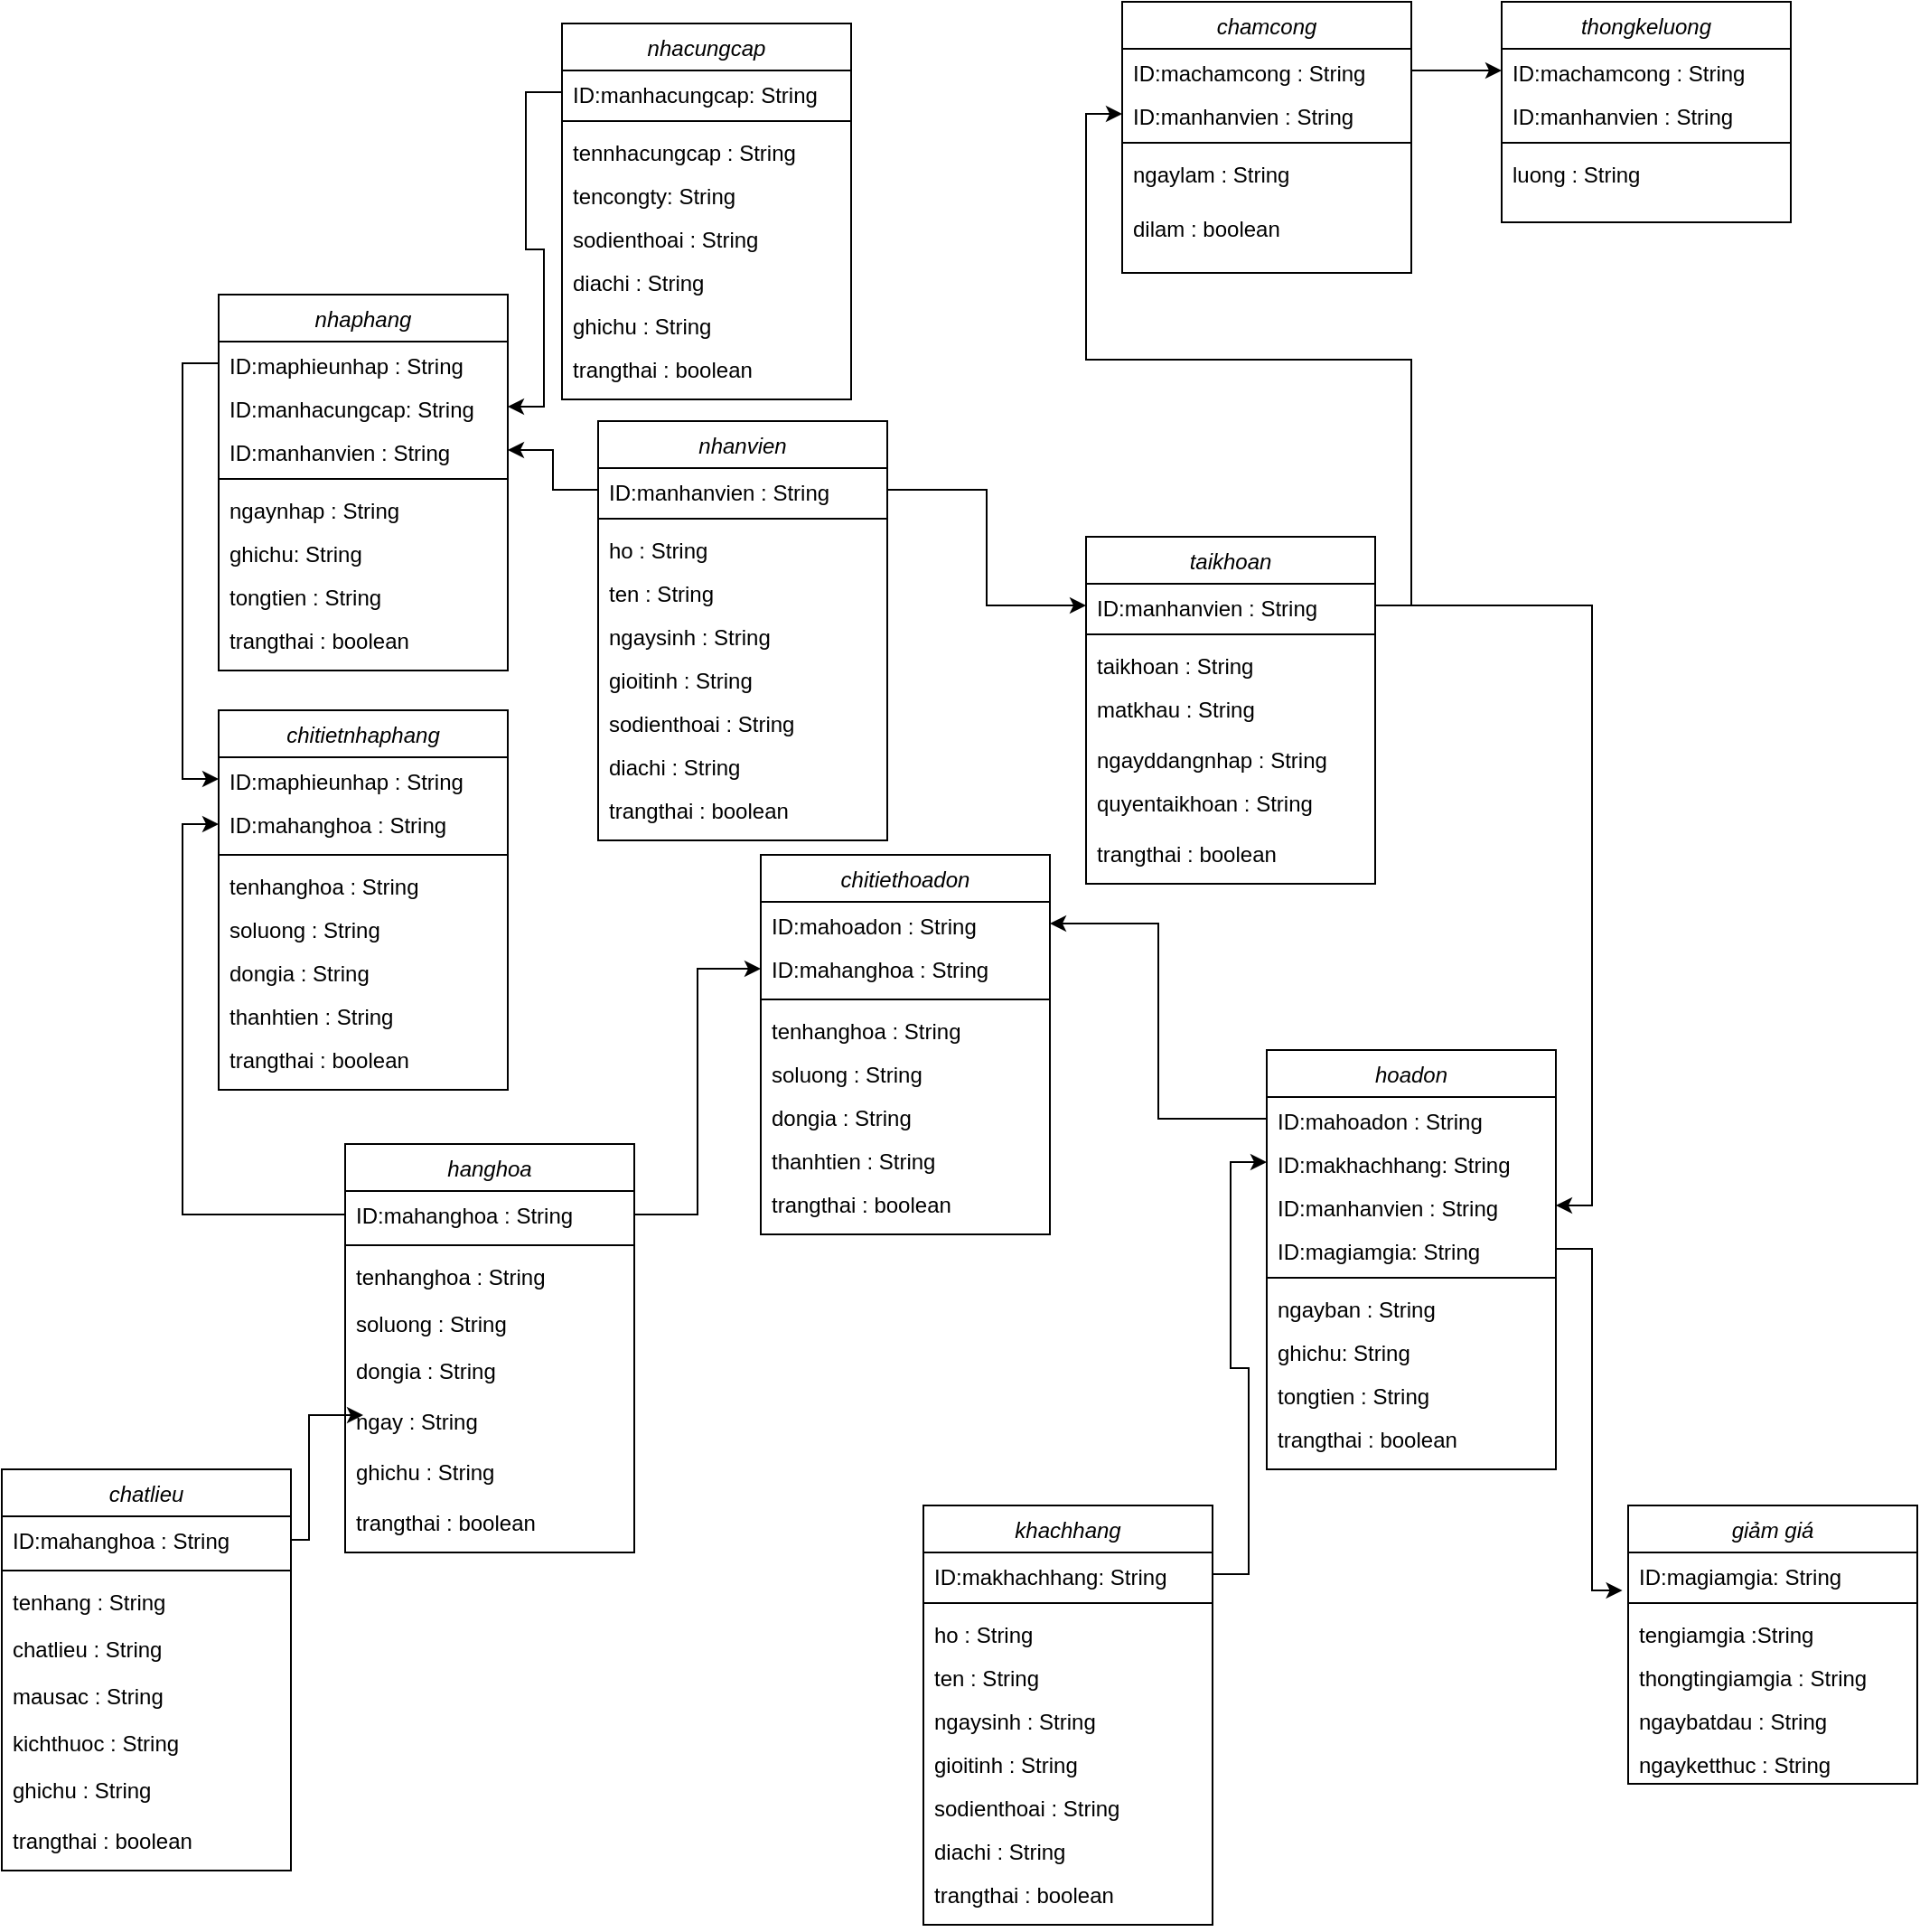 <mxfile version="13.10.8" type="device"><diagram id="C5RBs43oDa-KdzZeNtuy" name="Page-1"><mxGraphModel dx="2105" dy="1669" grid="1" gridSize="10" guides="1" tooltips="1" connect="1" arrows="1" fold="1" page="1" pageScale="1" pageWidth="827" pageHeight="1169" math="0" shadow="0"><root><mxCell id="WIyWlLk6GJQsqaUBKTNV-0"/><mxCell id="WIyWlLk6GJQsqaUBKTNV-1" parent="WIyWlLk6GJQsqaUBKTNV-0"/><mxCell id="zkfFHV4jXpPFQw0GAbJ--0" value="hanghoa" style="swimlane;fontStyle=2;align=center;verticalAlign=top;childLayout=stackLayout;horizontal=1;startSize=26;horizontalStack=0;resizeParent=1;resizeLast=0;collapsible=1;marginBottom=0;rounded=0;shadow=0;strokeWidth=1;" parent="WIyWlLk6GJQsqaUBKTNV-1" vertex="1"><mxGeometry x="70" y="160" width="160" height="226" as="geometry"><mxRectangle x="230" y="140" width="160" height="26" as="alternateBounds"/></mxGeometry></mxCell><mxCell id="zkfFHV4jXpPFQw0GAbJ--1" value="ID:mahanghoa : String" style="text;align=left;verticalAlign=top;spacingLeft=4;spacingRight=4;overflow=hidden;rotatable=0;points=[[0,0.5],[1,0.5]];portConstraint=eastwest;" parent="zkfFHV4jXpPFQw0GAbJ--0" vertex="1"><mxGeometry y="26" width="160" height="26" as="geometry"/></mxCell><mxCell id="zkfFHV4jXpPFQw0GAbJ--4" value="" style="line;html=1;strokeWidth=1;align=left;verticalAlign=middle;spacingTop=-1;spacingLeft=3;spacingRight=3;rotatable=0;labelPosition=right;points=[];portConstraint=eastwest;" parent="zkfFHV4jXpPFQw0GAbJ--0" vertex="1"><mxGeometry y="52" width="160" height="8" as="geometry"/></mxCell><mxCell id="AoL7w0lHbpSM04KcqYPV-128" value="tenhanghoa : String" style="text;align=left;verticalAlign=top;spacingLeft=4;spacingRight=4;overflow=hidden;rotatable=0;points=[[0,0.5],[1,0.5]];portConstraint=eastwest;" parent="zkfFHV4jXpPFQw0GAbJ--0" vertex="1"><mxGeometry y="60" width="160" height="26" as="geometry"/></mxCell><mxCell id="AoL7w0lHbpSM04KcqYPV-129" value="soluong : String" style="text;align=left;verticalAlign=top;spacingLeft=4;spacingRight=4;overflow=hidden;rotatable=0;points=[[0,0.5],[1,0.5]];portConstraint=eastwest;" parent="zkfFHV4jXpPFQw0GAbJ--0" vertex="1"><mxGeometry y="86" width="160" height="26" as="geometry"/></mxCell><mxCell id="AoL7w0lHbpSM04KcqYPV-130" value="dongia : String" style="text;align=left;verticalAlign=top;spacingLeft=4;spacingRight=4;overflow=hidden;rotatable=0;points=[[0,0.5],[1,0.5]];portConstraint=eastwest;" parent="zkfFHV4jXpPFQw0GAbJ--0" vertex="1"><mxGeometry y="112" width="160" height="28" as="geometry"/></mxCell><mxCell id="AoL7w0lHbpSM04KcqYPV-131" value="ngay : String" style="text;align=left;verticalAlign=top;spacingLeft=4;spacingRight=4;overflow=hidden;rotatable=0;points=[[0,0.5],[1,0.5]];portConstraint=eastwest;" parent="zkfFHV4jXpPFQw0GAbJ--0" vertex="1"><mxGeometry y="140" width="160" height="28" as="geometry"/></mxCell><mxCell id="AoL7w0lHbpSM04KcqYPV-132" value="ghichu : String" style="text;align=left;verticalAlign=top;spacingLeft=4;spacingRight=4;overflow=hidden;rotatable=0;points=[[0,0.5],[1,0.5]];portConstraint=eastwest;" parent="zkfFHV4jXpPFQw0GAbJ--0" vertex="1"><mxGeometry y="168" width="160" height="28" as="geometry"/></mxCell><mxCell id="AoL7w0lHbpSM04KcqYPV-144" value="trangthai : boolean" style="text;align=left;verticalAlign=top;spacingLeft=4;spacingRight=4;overflow=hidden;rotatable=0;points=[[0,0.5],[1,0.5]];portConstraint=eastwest;" parent="zkfFHV4jXpPFQw0GAbJ--0" vertex="1"><mxGeometry y="196" width="160" height="30" as="geometry"/></mxCell><mxCell id="AoL7w0lHbpSM04KcqYPV-0" value="chatlieu" style="swimlane;fontStyle=2;align=center;verticalAlign=top;childLayout=stackLayout;horizontal=1;startSize=26;horizontalStack=0;resizeParent=1;resizeLast=0;collapsible=1;marginBottom=0;rounded=0;shadow=0;strokeWidth=1;" parent="WIyWlLk6GJQsqaUBKTNV-1" vertex="1"><mxGeometry x="-120" y="340" width="160" height="222" as="geometry"><mxRectangle x="230" y="140" width="160" height="26" as="alternateBounds"/></mxGeometry></mxCell><mxCell id="AoL7w0lHbpSM04KcqYPV-115" value="ID:mahanghoa : String" style="text;align=left;verticalAlign=top;spacingLeft=4;spacingRight=4;overflow=hidden;rotatable=0;points=[[0,0.5],[1,0.5]];portConstraint=eastwest;" parent="AoL7w0lHbpSM04KcqYPV-0" vertex="1"><mxGeometry y="26" width="160" height="26" as="geometry"/></mxCell><mxCell id="AoL7w0lHbpSM04KcqYPV-2" value="" style="line;html=1;strokeWidth=1;align=left;verticalAlign=middle;spacingTop=-1;spacingLeft=3;spacingRight=3;rotatable=0;labelPosition=right;points=[];portConstraint=eastwest;" parent="AoL7w0lHbpSM04KcqYPV-0" vertex="1"><mxGeometry y="52" width="160" height="8" as="geometry"/></mxCell><mxCell id="AoL7w0lHbpSM04KcqYPV-123" value="tenhang : String" style="text;align=left;verticalAlign=top;spacingLeft=4;spacingRight=4;overflow=hidden;rotatable=0;points=[[0,0.5],[1,0.5]];portConstraint=eastwest;" parent="AoL7w0lHbpSM04KcqYPV-0" vertex="1"><mxGeometry y="60" width="160" height="26" as="geometry"/></mxCell><mxCell id="AoL7w0lHbpSM04KcqYPV-110" value="chatlieu : String" style="text;align=left;verticalAlign=top;spacingLeft=4;spacingRight=4;overflow=hidden;rotatable=0;points=[[0,0.5],[1,0.5]];portConstraint=eastwest;" parent="AoL7w0lHbpSM04KcqYPV-0" vertex="1"><mxGeometry y="86" width="160" height="26" as="geometry"/></mxCell><mxCell id="AoL7w0lHbpSM04KcqYPV-121" value="mausac : String" style="text;align=left;verticalAlign=top;spacingLeft=4;spacingRight=4;overflow=hidden;rotatable=0;points=[[0,0.5],[1,0.5]];portConstraint=eastwest;" parent="AoL7w0lHbpSM04KcqYPV-0" vertex="1"><mxGeometry y="112" width="160" height="26" as="geometry"/></mxCell><mxCell id="AoL7w0lHbpSM04KcqYPV-122" value="kichthuoc : String" style="text;align=left;verticalAlign=top;spacingLeft=4;spacingRight=4;overflow=hidden;rotatable=0;points=[[0,0.5],[1,0.5]];portConstraint=eastwest;" parent="AoL7w0lHbpSM04KcqYPV-0" vertex="1"><mxGeometry y="138" width="160" height="26" as="geometry"/></mxCell><mxCell id="AoL7w0lHbpSM04KcqYPV-139" value="ghichu : String" style="text;align=left;verticalAlign=top;spacingLeft=4;spacingRight=4;overflow=hidden;rotatable=0;points=[[0,0.5],[1,0.5]];portConstraint=eastwest;" parent="AoL7w0lHbpSM04KcqYPV-0" vertex="1"><mxGeometry y="164" width="160" height="28" as="geometry"/></mxCell><mxCell id="AoL7w0lHbpSM04KcqYPV-143" value="trangthai : boolean" style="text;align=left;verticalAlign=top;spacingLeft=4;spacingRight=4;overflow=hidden;rotatable=0;points=[[0,0.5],[1,0.5]];portConstraint=eastwest;" parent="AoL7w0lHbpSM04KcqYPV-0" vertex="1"><mxGeometry y="192" width="160" height="30" as="geometry"/></mxCell><mxCell id="AoL7w0lHbpSM04KcqYPV-3" value="taikhoan" style="swimlane;fontStyle=2;align=center;verticalAlign=top;childLayout=stackLayout;horizontal=1;startSize=26;horizontalStack=0;resizeParent=1;resizeLast=0;collapsible=1;marginBottom=0;rounded=0;shadow=0;strokeWidth=1;" parent="WIyWlLk6GJQsqaUBKTNV-1" vertex="1"><mxGeometry x="480" y="-176" width="160" height="192" as="geometry"><mxRectangle x="230" y="140" width="160" height="26" as="alternateBounds"/></mxGeometry></mxCell><mxCell id="AoL7w0lHbpSM04KcqYPV-4" value="ID:manhanvien : String" style="text;align=left;verticalAlign=top;spacingLeft=4;spacingRight=4;overflow=hidden;rotatable=0;points=[[0,0.5],[1,0.5]];portConstraint=eastwest;" parent="AoL7w0lHbpSM04KcqYPV-3" vertex="1"><mxGeometry y="26" width="160" height="24" as="geometry"/></mxCell><mxCell id="AoL7w0lHbpSM04KcqYPV-5" value="" style="line;html=1;strokeWidth=1;align=left;verticalAlign=middle;spacingTop=-1;spacingLeft=3;spacingRight=3;rotatable=0;labelPosition=right;points=[];portConstraint=eastwest;" parent="AoL7w0lHbpSM04KcqYPV-3" vertex="1"><mxGeometry y="50" width="160" height="8" as="geometry"/></mxCell><mxCell id="AoL7w0lHbpSM04KcqYPV-36" value="taikhoan : String" style="text;align=left;verticalAlign=top;spacingLeft=4;spacingRight=4;overflow=hidden;rotatable=0;points=[[0,0.5],[1,0.5]];portConstraint=eastwest;" parent="AoL7w0lHbpSM04KcqYPV-3" vertex="1"><mxGeometry y="58" width="160" height="24" as="geometry"/></mxCell><mxCell id="AoL7w0lHbpSM04KcqYPV-37" value="matkhau : String" style="text;align=left;verticalAlign=top;spacingLeft=4;spacingRight=4;overflow=hidden;rotatable=0;points=[[0,0.5],[1,0.5]];portConstraint=eastwest;" parent="AoL7w0lHbpSM04KcqYPV-3" vertex="1"><mxGeometry y="82" width="160" height="28" as="geometry"/></mxCell><mxCell id="TsemVvyu9XWYW76CBPF4-45" value="ngayddangnhap : String" style="text;align=left;verticalAlign=top;spacingLeft=4;spacingRight=4;overflow=hidden;rotatable=0;points=[[0,0.5],[1,0.5]];portConstraint=eastwest;" parent="AoL7w0lHbpSM04KcqYPV-3" vertex="1"><mxGeometry y="110" width="160" height="24" as="geometry"/></mxCell><mxCell id="TsemVvyu9XWYW76CBPF4-35" value="quyentaikhoan : String" style="text;align=left;verticalAlign=top;spacingLeft=4;spacingRight=4;overflow=hidden;rotatable=0;points=[[0,0.5],[1,0.5]];portConstraint=eastwest;" parent="AoL7w0lHbpSM04KcqYPV-3" vertex="1"><mxGeometry y="134" width="160" height="28" as="geometry"/></mxCell><mxCell id="AoL7w0lHbpSM04KcqYPV-43" value="trangthai : boolean" style="text;align=left;verticalAlign=top;spacingLeft=4;spacingRight=4;overflow=hidden;rotatable=0;points=[[0,0.5],[1,0.5]];portConstraint=eastwest;" parent="AoL7w0lHbpSM04KcqYPV-3" vertex="1"><mxGeometry y="162" width="160" height="30" as="geometry"/></mxCell><mxCell id="AoL7w0lHbpSM04KcqYPV-6" value="chitietnhaphang" style="swimlane;fontStyle=2;align=center;verticalAlign=top;childLayout=stackLayout;horizontal=1;startSize=26;horizontalStack=0;resizeParent=1;resizeLast=0;collapsible=1;marginBottom=0;rounded=0;shadow=0;strokeWidth=1;" parent="WIyWlLk6GJQsqaUBKTNV-1" vertex="1"><mxGeometry y="-80" width="160" height="210" as="geometry"><mxRectangle x="230" y="140" width="160" height="26" as="alternateBounds"/></mxGeometry></mxCell><mxCell id="AoL7w0lHbpSM04KcqYPV-7" value="ID:maphieunhap : String&#10;&#10;&#10; " style="text;align=left;verticalAlign=top;spacingLeft=4;spacingRight=4;overflow=hidden;rotatable=0;points=[[0,0.5],[1,0.5]];portConstraint=eastwest;" parent="AoL7w0lHbpSM04KcqYPV-6" vertex="1"><mxGeometry y="26" width="160" height="24" as="geometry"/></mxCell><mxCell id="AoL7w0lHbpSM04KcqYPV-84" value="ID:mahanghoa : String" style="text;align=left;verticalAlign=top;spacingLeft=4;spacingRight=4;overflow=hidden;rotatable=0;points=[[0,0.5],[1,0.5]];portConstraint=eastwest;" parent="AoL7w0lHbpSM04KcqYPV-6" vertex="1"><mxGeometry y="50" width="160" height="26" as="geometry"/></mxCell><mxCell id="AoL7w0lHbpSM04KcqYPV-8" value="" style="line;html=1;strokeWidth=1;align=left;verticalAlign=middle;spacingTop=-1;spacingLeft=3;spacingRight=3;rotatable=0;labelPosition=right;points=[];portConstraint=eastwest;" parent="AoL7w0lHbpSM04KcqYPV-6" vertex="1"><mxGeometry y="76" width="160" height="8" as="geometry"/></mxCell><mxCell id="AoL7w0lHbpSM04KcqYPV-76" value="tenhanghoa : String" style="text;align=left;verticalAlign=top;spacingLeft=4;spacingRight=4;overflow=hidden;rotatable=0;points=[[0,0.5],[1,0.5]];portConstraint=eastwest;" parent="AoL7w0lHbpSM04KcqYPV-6" vertex="1"><mxGeometry y="84" width="160" height="24" as="geometry"/></mxCell><mxCell id="AoL7w0lHbpSM04KcqYPV-77" value="soluong : String" style="text;align=left;verticalAlign=top;spacingLeft=4;spacingRight=4;overflow=hidden;rotatable=0;points=[[0,0.5],[1,0.5]];portConstraint=eastwest;" parent="AoL7w0lHbpSM04KcqYPV-6" vertex="1"><mxGeometry y="108" width="160" height="24" as="geometry"/></mxCell><mxCell id="AoL7w0lHbpSM04KcqYPV-78" value="dongia : String" style="text;align=left;verticalAlign=top;spacingLeft=4;spacingRight=4;overflow=hidden;rotatable=0;points=[[0,0.5],[1,0.5]];portConstraint=eastwest;" parent="AoL7w0lHbpSM04KcqYPV-6" vertex="1"><mxGeometry y="132" width="160" height="24" as="geometry"/></mxCell><mxCell id="AoL7w0lHbpSM04KcqYPV-79" value="thanhtien : String" style="text;align=left;verticalAlign=top;spacingLeft=4;spacingRight=4;overflow=hidden;rotatable=0;points=[[0,0.5],[1,0.5]];portConstraint=eastwest;" parent="AoL7w0lHbpSM04KcqYPV-6" vertex="1"><mxGeometry y="156" width="160" height="24" as="geometry"/></mxCell><mxCell id="AoL7w0lHbpSM04KcqYPV-142" value="trangthai : boolean" style="text;align=left;verticalAlign=top;spacingLeft=4;spacingRight=4;overflow=hidden;rotatable=0;points=[[0,0.5],[1,0.5]];portConstraint=eastwest;" parent="AoL7w0lHbpSM04KcqYPV-6" vertex="1"><mxGeometry y="180" width="160" height="30" as="geometry"/></mxCell><mxCell id="AoL7w0lHbpSM04KcqYPV-12" value="nhacungcap" style="swimlane;fontStyle=2;align=center;verticalAlign=top;childLayout=stackLayout;horizontal=1;startSize=26;horizontalStack=0;resizeParent=1;resizeLast=0;collapsible=1;marginBottom=0;rounded=0;shadow=0;strokeWidth=1;" parent="WIyWlLk6GJQsqaUBKTNV-1" vertex="1"><mxGeometry x="190" y="-460" width="160" height="208" as="geometry"><mxRectangle x="230" y="140" width="160" height="26" as="alternateBounds"/></mxGeometry></mxCell><mxCell id="AoL7w0lHbpSM04KcqYPV-67" value="ID:manhacungcap: String" style="text;align=left;verticalAlign=top;spacingLeft=4;spacingRight=4;overflow=hidden;rotatable=0;points=[[0,0.5],[1,0.5]];portConstraint=eastwest;" parent="AoL7w0lHbpSM04KcqYPV-12" vertex="1"><mxGeometry y="26" width="160" height="24" as="geometry"/></mxCell><mxCell id="AoL7w0lHbpSM04KcqYPV-14" value="" style="line;html=1;strokeWidth=1;align=left;verticalAlign=middle;spacingTop=-1;spacingLeft=3;spacingRight=3;rotatable=0;labelPosition=right;points=[];portConstraint=eastwest;" parent="AoL7w0lHbpSM04KcqYPV-12" vertex="1"><mxGeometry y="50" width="160" height="8" as="geometry"/></mxCell><mxCell id="AoL7w0lHbpSM04KcqYPV-68" value="tennhacungcap : String" style="text;align=left;verticalAlign=top;spacingLeft=4;spacingRight=4;overflow=hidden;rotatable=0;points=[[0,0.5],[1,0.5]];portConstraint=eastwest;" parent="AoL7w0lHbpSM04KcqYPV-12" vertex="1"><mxGeometry y="58" width="160" height="24" as="geometry"/></mxCell><mxCell id="AoL7w0lHbpSM04KcqYPV-69" value="tencongty: String" style="text;align=left;verticalAlign=top;spacingLeft=4;spacingRight=4;overflow=hidden;rotatable=0;points=[[0,0.5],[1,0.5]];portConstraint=eastwest;" parent="AoL7w0lHbpSM04KcqYPV-12" vertex="1"><mxGeometry y="82" width="160" height="24" as="geometry"/></mxCell><mxCell id="AoL7w0lHbpSM04KcqYPV-70" value="sodienthoai : String" style="text;align=left;verticalAlign=top;spacingLeft=4;spacingRight=4;overflow=hidden;rotatable=0;points=[[0,0.5],[1,0.5]];portConstraint=eastwest;" parent="AoL7w0lHbpSM04KcqYPV-12" vertex="1"><mxGeometry y="106" width="160" height="24" as="geometry"/></mxCell><mxCell id="AoL7w0lHbpSM04KcqYPV-71" value="diachi : String" style="text;align=left;verticalAlign=top;spacingLeft=4;spacingRight=4;overflow=hidden;rotatable=0;points=[[0,0.5],[1,0.5]];portConstraint=eastwest;" parent="AoL7w0lHbpSM04KcqYPV-12" vertex="1"><mxGeometry y="130" width="160" height="24" as="geometry"/></mxCell><mxCell id="AoL7w0lHbpSM04KcqYPV-136" value="ghichu : String" style="text;align=left;verticalAlign=top;spacingLeft=4;spacingRight=4;overflow=hidden;rotatable=0;points=[[0,0.5],[1,0.5]];portConstraint=eastwest;" parent="AoL7w0lHbpSM04KcqYPV-12" vertex="1"><mxGeometry y="154" width="160" height="24" as="geometry"/></mxCell><mxCell id="AoL7w0lHbpSM04KcqYPV-140" value="trangthai : boolean" style="text;align=left;verticalAlign=top;spacingLeft=4;spacingRight=4;overflow=hidden;rotatable=0;points=[[0,0.5],[1,0.5]];portConstraint=eastwest;" parent="AoL7w0lHbpSM04KcqYPV-12" vertex="1"><mxGeometry y="178" width="160" height="30" as="geometry"/></mxCell><mxCell id="AoL7w0lHbpSM04KcqYPV-24" value="nhanvien" style="swimlane;fontStyle=2;align=center;verticalAlign=top;childLayout=stackLayout;horizontal=1;startSize=26;horizontalStack=0;resizeParent=1;resizeLast=0;collapsible=1;marginBottom=0;rounded=0;shadow=0;strokeWidth=1;" parent="WIyWlLk6GJQsqaUBKTNV-1" vertex="1"><mxGeometry x="210" y="-240" width="160" height="232" as="geometry"><mxRectangle x="230" y="140" width="160" height="26" as="alternateBounds"/></mxGeometry></mxCell><mxCell id="AoL7w0lHbpSM04KcqYPV-45" value="ID:manhanvien : String" style="text;align=left;verticalAlign=top;spacingLeft=4;spacingRight=4;overflow=hidden;rotatable=0;points=[[0,0.5],[1,0.5]];portConstraint=eastwest;" parent="AoL7w0lHbpSM04KcqYPV-24" vertex="1"><mxGeometry y="26" width="160" height="24" as="geometry"/></mxCell><mxCell id="AoL7w0lHbpSM04KcqYPV-47" value="" style="line;html=1;strokeWidth=1;align=left;verticalAlign=middle;spacingTop=-1;spacingLeft=3;spacingRight=3;rotatable=0;labelPosition=right;points=[];portConstraint=eastwest;" parent="AoL7w0lHbpSM04KcqYPV-24" vertex="1"><mxGeometry y="50" width="160" height="8" as="geometry"/></mxCell><mxCell id="AoL7w0lHbpSM04KcqYPV-49" value="ho : String" style="text;align=left;verticalAlign=top;spacingLeft=4;spacingRight=4;overflow=hidden;rotatable=0;points=[[0,0.5],[1,0.5]];portConstraint=eastwest;" parent="AoL7w0lHbpSM04KcqYPV-24" vertex="1"><mxGeometry y="58" width="160" height="24" as="geometry"/></mxCell><mxCell id="AoL7w0lHbpSM04KcqYPV-50" value="ten : String" style="text;align=left;verticalAlign=top;spacingLeft=4;spacingRight=4;overflow=hidden;rotatable=0;points=[[0,0.5],[1,0.5]];portConstraint=eastwest;" parent="AoL7w0lHbpSM04KcqYPV-24" vertex="1"><mxGeometry y="82" width="160" height="24" as="geometry"/></mxCell><mxCell id="AoL7w0lHbpSM04KcqYPV-51" value="ngaysinh : String" style="text;align=left;verticalAlign=top;spacingLeft=4;spacingRight=4;overflow=hidden;rotatable=0;points=[[0,0.5],[1,0.5]];portConstraint=eastwest;" parent="AoL7w0lHbpSM04KcqYPV-24" vertex="1"><mxGeometry y="106" width="160" height="24" as="geometry"/></mxCell><mxCell id="AoL7w0lHbpSM04KcqYPV-52" value="gioitinh : String" style="text;align=left;verticalAlign=top;spacingLeft=4;spacingRight=4;overflow=hidden;rotatable=0;points=[[0,0.5],[1,0.5]];portConstraint=eastwest;" parent="AoL7w0lHbpSM04KcqYPV-24" vertex="1"><mxGeometry y="130" width="160" height="24" as="geometry"/></mxCell><mxCell id="AoL7w0lHbpSM04KcqYPV-53" value="sodienthoai : String" style="text;align=left;verticalAlign=top;spacingLeft=4;spacingRight=4;overflow=hidden;rotatable=0;points=[[0,0.5],[1,0.5]];portConstraint=eastwest;" parent="AoL7w0lHbpSM04KcqYPV-24" vertex="1"><mxGeometry y="154" width="160" height="24" as="geometry"/></mxCell><mxCell id="AoL7w0lHbpSM04KcqYPV-54" value="diachi : String" style="text;align=left;verticalAlign=top;spacingLeft=4;spacingRight=4;overflow=hidden;rotatable=0;points=[[0,0.5],[1,0.5]];portConstraint=eastwest;" parent="AoL7w0lHbpSM04KcqYPV-24" vertex="1"><mxGeometry y="178" width="160" height="24" as="geometry"/></mxCell><mxCell id="AoL7w0lHbpSM04KcqYPV-149" value="trangthai : boolean" style="text;align=left;verticalAlign=top;spacingLeft=4;spacingRight=4;overflow=hidden;rotatable=0;points=[[0,0.5],[1,0.5]];portConstraint=eastwest;" parent="AoL7w0lHbpSM04KcqYPV-24" vertex="1"><mxGeometry y="202" width="160" height="30" as="geometry"/></mxCell><mxCell id="AoL7w0lHbpSM04KcqYPV-30" value="nhaphang" style="swimlane;fontStyle=2;align=center;verticalAlign=top;childLayout=stackLayout;horizontal=1;startSize=26;horizontalStack=0;resizeParent=1;resizeLast=0;collapsible=1;marginBottom=0;rounded=0;shadow=0;strokeWidth=1;" parent="WIyWlLk6GJQsqaUBKTNV-1" vertex="1"><mxGeometry y="-310" width="160" height="208" as="geometry"><mxRectangle x="230" y="140" width="160" height="26" as="alternateBounds"/></mxGeometry></mxCell><mxCell id="AoL7w0lHbpSM04KcqYPV-31" value="ID:maphieunhap : String&#10;&#10;" style="text;align=left;verticalAlign=top;spacingLeft=4;spacingRight=4;overflow=hidden;rotatable=0;points=[[0,0.5],[1,0.5]];portConstraint=eastwest;" parent="AoL7w0lHbpSM04KcqYPV-30" vertex="1"><mxGeometry y="26" width="160" height="24" as="geometry"/></mxCell><mxCell id="AoL7w0lHbpSM04KcqYPV-80" value="ID:manhacungcap: String" style="text;align=left;verticalAlign=top;spacingLeft=4;spacingRight=4;overflow=hidden;rotatable=0;points=[[0,0.5],[1,0.5]];portConstraint=eastwest;" parent="AoL7w0lHbpSM04KcqYPV-30" vertex="1"><mxGeometry y="50" width="160" height="24" as="geometry"/></mxCell><mxCell id="AoL7w0lHbpSM04KcqYPV-82" value="ID:manhanvien : String" style="text;align=left;verticalAlign=top;spacingLeft=4;spacingRight=4;overflow=hidden;rotatable=0;points=[[0,0.5],[1,0.5]];portConstraint=eastwest;" parent="AoL7w0lHbpSM04KcqYPV-30" vertex="1"><mxGeometry y="74" width="160" height="24" as="geometry"/></mxCell><mxCell id="AoL7w0lHbpSM04KcqYPV-32" value="" style="line;html=1;strokeWidth=1;align=left;verticalAlign=middle;spacingTop=-1;spacingLeft=3;spacingRight=3;rotatable=0;labelPosition=right;points=[];portConstraint=eastwest;" parent="AoL7w0lHbpSM04KcqYPV-30" vertex="1"><mxGeometry y="98" width="160" height="8" as="geometry"/></mxCell><mxCell id="AoL7w0lHbpSM04KcqYPV-72" value="ngaynhap : String" style="text;align=left;verticalAlign=top;spacingLeft=4;spacingRight=4;overflow=hidden;rotatable=0;points=[[0,0.5],[1,0.5]];portConstraint=eastwest;" parent="AoL7w0lHbpSM04KcqYPV-30" vertex="1"><mxGeometry y="106" width="160" height="24" as="geometry"/></mxCell><mxCell id="AoL7w0lHbpSM04KcqYPV-74" value="ghichu: String" style="text;align=left;verticalAlign=top;spacingLeft=4;spacingRight=4;overflow=hidden;rotatable=0;points=[[0,0.5],[1,0.5]];portConstraint=eastwest;" parent="AoL7w0lHbpSM04KcqYPV-30" vertex="1"><mxGeometry y="130" width="160" height="24" as="geometry"/></mxCell><mxCell id="AoL7w0lHbpSM04KcqYPV-73" value="tongtien : String" style="text;align=left;verticalAlign=top;spacingLeft=4;spacingRight=4;overflow=hidden;rotatable=0;points=[[0,0.5],[1,0.5]];portConstraint=eastwest;" parent="AoL7w0lHbpSM04KcqYPV-30" vertex="1"><mxGeometry y="154" width="160" height="24" as="geometry"/></mxCell><mxCell id="AoL7w0lHbpSM04KcqYPV-141" value="trangthai : boolean" style="text;align=left;verticalAlign=top;spacingLeft=4;spacingRight=4;overflow=hidden;rotatable=0;points=[[0,0.5],[1,0.5]];portConstraint=eastwest;" parent="AoL7w0lHbpSM04KcqYPV-30" vertex="1"><mxGeometry y="178" width="160" height="30" as="geometry"/></mxCell><mxCell id="AoL7w0lHbpSM04KcqYPV-56" value="khachhang" style="swimlane;fontStyle=2;align=center;verticalAlign=top;childLayout=stackLayout;horizontal=1;startSize=26;horizontalStack=0;resizeParent=1;resizeLast=0;collapsible=1;marginBottom=0;rounded=0;shadow=0;strokeWidth=1;" parent="WIyWlLk6GJQsqaUBKTNV-1" vertex="1"><mxGeometry x="390" y="360" width="160" height="232" as="geometry"><mxRectangle x="230" y="140" width="160" height="26" as="alternateBounds"/></mxGeometry></mxCell><mxCell id="AoL7w0lHbpSM04KcqYPV-57" value="ID:makhachhang: String" style="text;align=left;verticalAlign=top;spacingLeft=4;spacingRight=4;overflow=hidden;rotatable=0;points=[[0,0.5],[1,0.5]];portConstraint=eastwest;" parent="AoL7w0lHbpSM04KcqYPV-56" vertex="1"><mxGeometry y="26" width="160" height="24" as="geometry"/></mxCell><mxCell id="AoL7w0lHbpSM04KcqYPV-58" value="" style="line;html=1;strokeWidth=1;align=left;verticalAlign=middle;spacingTop=-1;spacingLeft=3;spacingRight=3;rotatable=0;labelPosition=right;points=[];portConstraint=eastwest;" parent="AoL7w0lHbpSM04KcqYPV-56" vertex="1"><mxGeometry y="50" width="160" height="8" as="geometry"/></mxCell><mxCell id="AoL7w0lHbpSM04KcqYPV-59" value="ho : String" style="text;align=left;verticalAlign=top;spacingLeft=4;spacingRight=4;overflow=hidden;rotatable=0;points=[[0,0.5],[1,0.5]];portConstraint=eastwest;" parent="AoL7w0lHbpSM04KcqYPV-56" vertex="1"><mxGeometry y="58" width="160" height="24" as="geometry"/></mxCell><mxCell id="AoL7w0lHbpSM04KcqYPV-60" value="ten : String" style="text;align=left;verticalAlign=top;spacingLeft=4;spacingRight=4;overflow=hidden;rotatable=0;points=[[0,0.5],[1,0.5]];portConstraint=eastwest;" parent="AoL7w0lHbpSM04KcqYPV-56" vertex="1"><mxGeometry y="82" width="160" height="24" as="geometry"/></mxCell><mxCell id="AoL7w0lHbpSM04KcqYPV-61" value="ngaysinh : String" style="text;align=left;verticalAlign=top;spacingLeft=4;spacingRight=4;overflow=hidden;rotatable=0;points=[[0,0.5],[1,0.5]];portConstraint=eastwest;" parent="AoL7w0lHbpSM04KcqYPV-56" vertex="1"><mxGeometry y="106" width="160" height="24" as="geometry"/></mxCell><mxCell id="AoL7w0lHbpSM04KcqYPV-62" value="gioitinh : String" style="text;align=left;verticalAlign=top;spacingLeft=4;spacingRight=4;overflow=hidden;rotatable=0;points=[[0,0.5],[1,0.5]];portConstraint=eastwest;" parent="AoL7w0lHbpSM04KcqYPV-56" vertex="1"><mxGeometry y="130" width="160" height="24" as="geometry"/></mxCell><mxCell id="AoL7w0lHbpSM04KcqYPV-63" value="sodienthoai : String" style="text;align=left;verticalAlign=top;spacingLeft=4;spacingRight=4;overflow=hidden;rotatable=0;points=[[0,0.5],[1,0.5]];portConstraint=eastwest;" parent="AoL7w0lHbpSM04KcqYPV-56" vertex="1"><mxGeometry y="154" width="160" height="24" as="geometry"/></mxCell><mxCell id="AoL7w0lHbpSM04KcqYPV-64" value="diachi : String" style="text;align=left;verticalAlign=top;spacingLeft=4;spacingRight=4;overflow=hidden;rotatable=0;points=[[0,0.5],[1,0.5]];portConstraint=eastwest;" parent="AoL7w0lHbpSM04KcqYPV-56" vertex="1"><mxGeometry y="178" width="160" height="24" as="geometry"/></mxCell><mxCell id="AoL7w0lHbpSM04KcqYPV-145" value="trangthai : boolean" style="text;align=left;verticalAlign=top;spacingLeft=4;spacingRight=4;overflow=hidden;rotatable=0;points=[[0,0.5],[1,0.5]];portConstraint=eastwest;" parent="AoL7w0lHbpSM04KcqYPV-56" vertex="1"><mxGeometry y="202" width="160" height="30" as="geometry"/></mxCell><mxCell id="AoL7w0lHbpSM04KcqYPV-65" style="edgeStyle=orthogonalEdgeStyle;rounded=0;orthogonalLoop=1;jettySize=auto;html=1;exitX=1;exitY=0.5;exitDx=0;exitDy=0;entryX=0;entryY=0.5;entryDx=0;entryDy=0;" parent="WIyWlLk6GJQsqaUBKTNV-1" source="AoL7w0lHbpSM04KcqYPV-45" target="AoL7w0lHbpSM04KcqYPV-4" edge="1"><mxGeometry relative="1" as="geometry"/></mxCell><mxCell id="AoL7w0lHbpSM04KcqYPV-75" style="edgeStyle=orthogonalEdgeStyle;rounded=0;orthogonalLoop=1;jettySize=auto;html=1;exitX=0;exitY=0.5;exitDx=0;exitDy=0;entryX=1;entryY=0.5;entryDx=0;entryDy=0;" parent="WIyWlLk6GJQsqaUBKTNV-1" source="AoL7w0lHbpSM04KcqYPV-67" target="AoL7w0lHbpSM04KcqYPV-80" edge="1"><mxGeometry relative="1" as="geometry"/></mxCell><mxCell id="AoL7w0lHbpSM04KcqYPV-86" value="chitiethoadon" style="swimlane;fontStyle=2;align=center;verticalAlign=top;childLayout=stackLayout;horizontal=1;startSize=26;horizontalStack=0;resizeParent=1;resizeLast=0;collapsible=1;marginBottom=0;rounded=0;shadow=0;strokeWidth=1;" parent="WIyWlLk6GJQsqaUBKTNV-1" vertex="1"><mxGeometry x="300" width="160" height="210" as="geometry"><mxRectangle x="230" y="140" width="160" height="26" as="alternateBounds"/></mxGeometry></mxCell><mxCell id="AoL7w0lHbpSM04KcqYPV-87" value="ID:mahoadon : String&#10;&#10;&#10; " style="text;align=left;verticalAlign=top;spacingLeft=4;spacingRight=4;overflow=hidden;rotatable=0;points=[[0,0.5],[1,0.5]];portConstraint=eastwest;" parent="AoL7w0lHbpSM04KcqYPV-86" vertex="1"><mxGeometry y="26" width="160" height="24" as="geometry"/></mxCell><mxCell id="AoL7w0lHbpSM04KcqYPV-88" value="ID:mahanghoa : String" style="text;align=left;verticalAlign=top;spacingLeft=4;spacingRight=4;overflow=hidden;rotatable=0;points=[[0,0.5],[1,0.5]];portConstraint=eastwest;" parent="AoL7w0lHbpSM04KcqYPV-86" vertex="1"><mxGeometry y="50" width="160" height="26" as="geometry"/></mxCell><mxCell id="AoL7w0lHbpSM04KcqYPV-89" value="" style="line;html=1;strokeWidth=1;align=left;verticalAlign=middle;spacingTop=-1;spacingLeft=3;spacingRight=3;rotatable=0;labelPosition=right;points=[];portConstraint=eastwest;" parent="AoL7w0lHbpSM04KcqYPV-86" vertex="1"><mxGeometry y="76" width="160" height="8" as="geometry"/></mxCell><mxCell id="AoL7w0lHbpSM04KcqYPV-90" value="tenhanghoa : String" style="text;align=left;verticalAlign=top;spacingLeft=4;spacingRight=4;overflow=hidden;rotatable=0;points=[[0,0.5],[1,0.5]];portConstraint=eastwest;" parent="AoL7w0lHbpSM04KcqYPV-86" vertex="1"><mxGeometry y="84" width="160" height="24" as="geometry"/></mxCell><mxCell id="AoL7w0lHbpSM04KcqYPV-91" value="soluong : String" style="text;align=left;verticalAlign=top;spacingLeft=4;spacingRight=4;overflow=hidden;rotatable=0;points=[[0,0.5],[1,0.5]];portConstraint=eastwest;" parent="AoL7w0lHbpSM04KcqYPV-86" vertex="1"><mxGeometry y="108" width="160" height="24" as="geometry"/></mxCell><mxCell id="AoL7w0lHbpSM04KcqYPV-92" value="dongia : String" style="text;align=left;verticalAlign=top;spacingLeft=4;spacingRight=4;overflow=hidden;rotatable=0;points=[[0,0.5],[1,0.5]];portConstraint=eastwest;" parent="AoL7w0lHbpSM04KcqYPV-86" vertex="1"><mxGeometry y="132" width="160" height="24" as="geometry"/></mxCell><mxCell id="AoL7w0lHbpSM04KcqYPV-93" value="thanhtien : String" style="text;align=left;verticalAlign=top;spacingLeft=4;spacingRight=4;overflow=hidden;rotatable=0;points=[[0,0.5],[1,0.5]];portConstraint=eastwest;" parent="AoL7w0lHbpSM04KcqYPV-86" vertex="1"><mxGeometry y="156" width="160" height="24" as="geometry"/></mxCell><mxCell id="AoL7w0lHbpSM04KcqYPV-147" value="trangthai : boolean" style="text;align=left;verticalAlign=top;spacingLeft=4;spacingRight=4;overflow=hidden;rotatable=0;points=[[0,0.5],[1,0.5]];portConstraint=eastwest;" parent="AoL7w0lHbpSM04KcqYPV-86" vertex="1"><mxGeometry y="180" width="160" height="30" as="geometry"/></mxCell><mxCell id="AoL7w0lHbpSM04KcqYPV-94" value="hoadon" style="swimlane;fontStyle=2;align=center;verticalAlign=top;childLayout=stackLayout;horizontal=1;startSize=26;horizontalStack=0;resizeParent=1;resizeLast=0;collapsible=1;marginBottom=0;rounded=0;shadow=0;strokeWidth=1;" parent="WIyWlLk6GJQsqaUBKTNV-1" vertex="1"><mxGeometry x="580" y="108" width="160" height="232" as="geometry"><mxRectangle x="230" y="140" width="160" height="26" as="alternateBounds"/></mxGeometry></mxCell><mxCell id="AoL7w0lHbpSM04KcqYPV-95" value="ID:mahoadon : String&#10;&#10;" style="text;align=left;verticalAlign=top;spacingLeft=4;spacingRight=4;overflow=hidden;rotatable=0;points=[[0,0.5],[1,0.5]];portConstraint=eastwest;" parent="AoL7w0lHbpSM04KcqYPV-94" vertex="1"><mxGeometry y="26" width="160" height="24" as="geometry"/></mxCell><mxCell id="AoL7w0lHbpSM04KcqYPV-96" value="ID:makhachhang: String" style="text;align=left;verticalAlign=top;spacingLeft=4;spacingRight=4;overflow=hidden;rotatable=0;points=[[0,0.5],[1,0.5]];portConstraint=eastwest;" parent="AoL7w0lHbpSM04KcqYPV-94" vertex="1"><mxGeometry y="50" width="160" height="24" as="geometry"/></mxCell><mxCell id="TsemVvyu9XWYW76CBPF4-22" value="ID:manhanvien : String" style="text;align=left;verticalAlign=top;spacingLeft=4;spacingRight=4;overflow=hidden;rotatable=0;points=[[0,0.5],[1,0.5]];portConstraint=eastwest;" parent="AoL7w0lHbpSM04KcqYPV-94" vertex="1"><mxGeometry y="74" width="160" height="24" as="geometry"/></mxCell><mxCell id="AoL7w0lHbpSM04KcqYPV-97" value="ID:magiamgia: String" style="text;align=left;verticalAlign=top;spacingLeft=4;spacingRight=4;overflow=hidden;rotatable=0;points=[[0,0.5],[1,0.5]];portConstraint=eastwest;" parent="AoL7w0lHbpSM04KcqYPV-94" vertex="1"><mxGeometry y="98" width="160" height="24" as="geometry"/></mxCell><mxCell id="AoL7w0lHbpSM04KcqYPV-98" value="" style="line;html=1;strokeWidth=1;align=left;verticalAlign=middle;spacingTop=-1;spacingLeft=3;spacingRight=3;rotatable=0;labelPosition=right;points=[];portConstraint=eastwest;" parent="AoL7w0lHbpSM04KcqYPV-94" vertex="1"><mxGeometry y="122" width="160" height="8" as="geometry"/></mxCell><mxCell id="AoL7w0lHbpSM04KcqYPV-99" value="ngayban : String" style="text;align=left;verticalAlign=top;spacingLeft=4;spacingRight=4;overflow=hidden;rotatable=0;points=[[0,0.5],[1,0.5]];portConstraint=eastwest;" parent="AoL7w0lHbpSM04KcqYPV-94" vertex="1"><mxGeometry y="130" width="160" height="24" as="geometry"/></mxCell><mxCell id="AoL7w0lHbpSM04KcqYPV-100" value="ghichu: String" style="text;align=left;verticalAlign=top;spacingLeft=4;spacingRight=4;overflow=hidden;rotatable=0;points=[[0,0.5],[1,0.5]];portConstraint=eastwest;" parent="AoL7w0lHbpSM04KcqYPV-94" vertex="1"><mxGeometry y="154" width="160" height="24" as="geometry"/></mxCell><mxCell id="AoL7w0lHbpSM04KcqYPV-101" value="tongtien : String" style="text;align=left;verticalAlign=top;spacingLeft=4;spacingRight=4;overflow=hidden;rotatable=0;points=[[0,0.5],[1,0.5]];portConstraint=eastwest;" parent="AoL7w0lHbpSM04KcqYPV-94" vertex="1"><mxGeometry y="178" width="160" height="24" as="geometry"/></mxCell><mxCell id="AoL7w0lHbpSM04KcqYPV-146" value="trangthai : boolean" style="text;align=left;verticalAlign=top;spacingLeft=4;spacingRight=4;overflow=hidden;rotatable=0;points=[[0,0.5],[1,0.5]];portConstraint=eastwest;" parent="AoL7w0lHbpSM04KcqYPV-94" vertex="1"><mxGeometry y="202" width="160" height="30" as="geometry"/></mxCell><mxCell id="AoL7w0lHbpSM04KcqYPV-104" style="edgeStyle=orthogonalEdgeStyle;rounded=0;orthogonalLoop=1;jettySize=auto;html=1;exitX=1;exitY=0.5;exitDx=0;exitDy=0;entryX=0;entryY=0.5;entryDx=0;entryDy=0;" parent="WIyWlLk6GJQsqaUBKTNV-1" source="zkfFHV4jXpPFQw0GAbJ--1" target="AoL7w0lHbpSM04KcqYPV-88" edge="1"><mxGeometry relative="1" as="geometry"><mxPoint x="170" y="460" as="targetPoint"/></mxGeometry></mxCell><mxCell id="AoL7w0lHbpSM04KcqYPV-105" style="edgeStyle=orthogonalEdgeStyle;rounded=0;orthogonalLoop=1;jettySize=auto;html=1;entryX=0;entryY=0.5;entryDx=0;entryDy=0;" parent="WIyWlLk6GJQsqaUBKTNV-1" source="zkfFHV4jXpPFQw0GAbJ--1" target="AoL7w0lHbpSM04KcqYPV-84" edge="1"><mxGeometry relative="1" as="geometry"><mxPoint x="-20" y="-20" as="targetPoint"/></mxGeometry></mxCell><mxCell id="AoL7w0lHbpSM04KcqYPV-134" style="edgeStyle=orthogonalEdgeStyle;rounded=0;orthogonalLoop=1;jettySize=auto;html=1;exitX=0;exitY=0.5;exitDx=0;exitDy=0;entryX=0;entryY=0.5;entryDx=0;entryDy=0;" parent="WIyWlLk6GJQsqaUBKTNV-1" source="AoL7w0lHbpSM04KcqYPV-31" target="AoL7w0lHbpSM04KcqYPV-7" edge="1"><mxGeometry relative="1" as="geometry"/></mxCell><mxCell id="AoL7w0lHbpSM04KcqYPV-137" style="edgeStyle=orthogonalEdgeStyle;rounded=0;orthogonalLoop=1;jettySize=auto;html=1;exitX=1;exitY=0.5;exitDx=0;exitDy=0;entryX=0;entryY=0.5;entryDx=0;entryDy=0;" parent="WIyWlLk6GJQsqaUBKTNV-1" source="AoL7w0lHbpSM04KcqYPV-57" target="AoL7w0lHbpSM04KcqYPV-96" edge="1"><mxGeometry relative="1" as="geometry"/></mxCell><mxCell id="AoL7w0lHbpSM04KcqYPV-151" value="thongkeluong" style="swimlane;fontStyle=2;align=center;verticalAlign=top;childLayout=stackLayout;horizontal=1;startSize=26;horizontalStack=0;resizeParent=1;resizeLast=0;collapsible=1;marginBottom=0;rounded=0;shadow=0;strokeWidth=1;" parent="WIyWlLk6GJQsqaUBKTNV-1" vertex="1"><mxGeometry x="710" y="-472" width="160" height="122" as="geometry"><mxRectangle x="230" y="140" width="160" height="26" as="alternateBounds"/></mxGeometry></mxCell><mxCell id="AoL7w0lHbpSM04KcqYPV-202" value="ID:machamcong : String" style="text;align=left;verticalAlign=top;spacingLeft=4;spacingRight=4;overflow=hidden;rotatable=0;points=[[0,0.5],[1,0.5]];portConstraint=eastwest;" parent="AoL7w0lHbpSM04KcqYPV-151" vertex="1"><mxGeometry y="26" width="160" height="24" as="geometry"/></mxCell><mxCell id="AoL7w0lHbpSM04KcqYPV-187" value="ID:manhanvien : String" style="text;align=left;verticalAlign=top;spacingLeft=4;spacingRight=4;overflow=hidden;rotatable=0;points=[[0,0.5],[1,0.5]];portConstraint=eastwest;" parent="AoL7w0lHbpSM04KcqYPV-151" vertex="1"><mxGeometry y="50" width="160" height="24" as="geometry"/></mxCell><mxCell id="AoL7w0lHbpSM04KcqYPV-153" value="" style="line;html=1;strokeWidth=1;align=left;verticalAlign=middle;spacingTop=-1;spacingLeft=3;spacingRight=3;rotatable=0;labelPosition=right;points=[];portConstraint=eastwest;" parent="AoL7w0lHbpSM04KcqYPV-151" vertex="1"><mxGeometry y="74" width="160" height="8" as="geometry"/></mxCell><mxCell id="AoL7w0lHbpSM04KcqYPV-189" value="luong : String" style="text;align=left;verticalAlign=top;spacingLeft=4;spacingRight=4;overflow=hidden;rotatable=0;points=[[0,0.5],[1,0.5]];portConstraint=eastwest;" parent="AoL7w0lHbpSM04KcqYPV-151" vertex="1"><mxGeometry y="82" width="160" height="24" as="geometry"/></mxCell><mxCell id="AoL7w0lHbpSM04KcqYPV-154" value="chamcong" style="swimlane;fontStyle=2;align=center;verticalAlign=top;childLayout=stackLayout;horizontal=1;startSize=26;horizontalStack=0;resizeParent=1;resizeLast=0;collapsible=1;marginBottom=0;rounded=0;shadow=0;strokeWidth=1;" parent="WIyWlLk6GJQsqaUBKTNV-1" vertex="1"><mxGeometry x="500" y="-472" width="160" height="150" as="geometry"><mxRectangle x="230" y="140" width="160" height="26" as="alternateBounds"/></mxGeometry></mxCell><mxCell id="AoL7w0lHbpSM04KcqYPV-181" value="ID:machamcong : String" style="text;align=left;verticalAlign=top;spacingLeft=4;spacingRight=4;overflow=hidden;rotatable=0;points=[[0,0.5],[1,0.5]];portConstraint=eastwest;" parent="AoL7w0lHbpSM04KcqYPV-154" vertex="1"><mxGeometry y="26" width="160" height="24" as="geometry"/></mxCell><mxCell id="AoL7w0lHbpSM04KcqYPV-191" value="ID:manhanvien : String" style="text;align=left;verticalAlign=top;spacingLeft=4;spacingRight=4;overflow=hidden;rotatable=0;points=[[0,0.5],[1,0.5]];portConstraint=eastwest;" parent="AoL7w0lHbpSM04KcqYPV-154" vertex="1"><mxGeometry y="50" width="160" height="24" as="geometry"/></mxCell><mxCell id="AoL7w0lHbpSM04KcqYPV-156" value="" style="line;html=1;strokeWidth=1;align=left;verticalAlign=middle;spacingTop=-1;spacingLeft=3;spacingRight=3;rotatable=0;labelPosition=right;points=[];portConstraint=eastwest;" parent="AoL7w0lHbpSM04KcqYPV-154" vertex="1"><mxGeometry y="74" width="160" height="8" as="geometry"/></mxCell><mxCell id="AoL7w0lHbpSM04KcqYPV-183" value="ngaylam : String" style="text;align=left;verticalAlign=top;spacingLeft=4;spacingRight=4;overflow=hidden;rotatable=0;points=[[0,0.5],[1,0.5]];portConstraint=eastwest;" parent="AoL7w0lHbpSM04KcqYPV-154" vertex="1"><mxGeometry y="82" width="160" height="30" as="geometry"/></mxCell><mxCell id="AoL7w0lHbpSM04KcqYPV-184" value="dilam : boolean" style="text;align=left;verticalAlign=top;spacingLeft=4;spacingRight=4;overflow=hidden;rotatable=0;points=[[0,0.5],[1,0.5]];portConstraint=eastwest;" parent="AoL7w0lHbpSM04KcqYPV-154" vertex="1"><mxGeometry y="112" width="160" height="30" as="geometry"/></mxCell><mxCell id="HY0U468W6niu4XUJk1qX-0" style="edgeStyle=orthogonalEdgeStyle;rounded=0;orthogonalLoop=1;jettySize=auto;html=1;entryX=1;entryY=0.5;entryDx=0;entryDy=0;" parent="WIyWlLk6GJQsqaUBKTNV-1" source="AoL7w0lHbpSM04KcqYPV-45" target="AoL7w0lHbpSM04KcqYPV-82" edge="1"><mxGeometry relative="1" as="geometry"/></mxCell><mxCell id="70bZR7Gab4SyrULDbShg-0" style="edgeStyle=orthogonalEdgeStyle;rounded=0;orthogonalLoop=1;jettySize=auto;html=1;exitX=1;exitY=0.5;exitDx=0;exitDy=0;" parent="WIyWlLk6GJQsqaUBKTNV-1" source="AoL7w0lHbpSM04KcqYPV-115" edge="1"><mxGeometry relative="1" as="geometry"><mxPoint x="80" y="310" as="targetPoint"/><Array as="points"><mxPoint x="50" y="379"/><mxPoint x="50" y="310"/></Array></mxGeometry></mxCell><mxCell id="TsemVvyu9XWYW76CBPF4-9" value="giảm giá" style="swimlane;fontStyle=2;align=center;verticalAlign=top;childLayout=stackLayout;horizontal=1;startSize=26;horizontalStack=0;resizeParent=1;resizeLast=0;collapsible=1;marginBottom=0;rounded=0;shadow=0;strokeWidth=1;" parent="WIyWlLk6GJQsqaUBKTNV-1" vertex="1"><mxGeometry x="780" y="360" width="160" height="154" as="geometry"><mxRectangle x="230" y="140" width="160" height="26" as="alternateBounds"/></mxGeometry></mxCell><mxCell id="TsemVvyu9XWYW76CBPF4-10" value="ID:magiamgia: String" style="text;align=left;verticalAlign=top;spacingLeft=4;spacingRight=4;overflow=hidden;rotatable=0;points=[[0,0.5],[1,0.5]];portConstraint=eastwest;" parent="TsemVvyu9XWYW76CBPF4-9" vertex="1"><mxGeometry y="26" width="160" height="24" as="geometry"/></mxCell><mxCell id="TsemVvyu9XWYW76CBPF4-11" value="" style="line;html=1;strokeWidth=1;align=left;verticalAlign=middle;spacingTop=-1;spacingLeft=3;spacingRight=3;rotatable=0;labelPosition=right;points=[];portConstraint=eastwest;" parent="TsemVvyu9XWYW76CBPF4-9" vertex="1"><mxGeometry y="50" width="160" height="8" as="geometry"/></mxCell><mxCell id="TsemVvyu9XWYW76CBPF4-12" value="tengiamgia :String" style="text;align=left;verticalAlign=top;spacingLeft=4;spacingRight=4;overflow=hidden;rotatable=0;points=[[0,0.5],[1,0.5]];portConstraint=eastwest;" parent="TsemVvyu9XWYW76CBPF4-9" vertex="1"><mxGeometry y="58" width="160" height="24" as="geometry"/></mxCell><mxCell id="TsemVvyu9XWYW76CBPF4-13" value="thongtingiamgia : String" style="text;align=left;verticalAlign=top;spacingLeft=4;spacingRight=4;overflow=hidden;rotatable=0;points=[[0,0.5],[1,0.5]];portConstraint=eastwest;" parent="TsemVvyu9XWYW76CBPF4-9" vertex="1"><mxGeometry y="82" width="160" height="24" as="geometry"/></mxCell><mxCell id="TsemVvyu9XWYW76CBPF4-14" value="ngaybatdau : String" style="text;align=left;verticalAlign=top;spacingLeft=4;spacingRight=4;overflow=hidden;rotatable=0;points=[[0,0.5],[1,0.5]];portConstraint=eastwest;" parent="TsemVvyu9XWYW76CBPF4-9" vertex="1"><mxGeometry y="106" width="160" height="24" as="geometry"/></mxCell><mxCell id="TsemVvyu9XWYW76CBPF4-21" value="ngayketthuc : String" style="text;align=left;verticalAlign=top;spacingLeft=4;spacingRight=4;overflow=hidden;rotatable=0;points=[[0,0.5],[1,0.5]];portConstraint=eastwest;" parent="TsemVvyu9XWYW76CBPF4-9" vertex="1"><mxGeometry y="130" width="160" height="24" as="geometry"/></mxCell><mxCell id="TsemVvyu9XWYW76CBPF4-25" style="edgeStyle=orthogonalEdgeStyle;rounded=0;orthogonalLoop=1;jettySize=auto;html=1;exitX=0;exitY=0.5;exitDx=0;exitDy=0;entryX=1;entryY=0.5;entryDx=0;entryDy=0;" parent="WIyWlLk6GJQsqaUBKTNV-1" source="AoL7w0lHbpSM04KcqYPV-95" target="AoL7w0lHbpSM04KcqYPV-87" edge="1"><mxGeometry relative="1" as="geometry"/></mxCell><mxCell id="TsemVvyu9XWYW76CBPF4-26" style="edgeStyle=orthogonalEdgeStyle;rounded=0;orthogonalLoop=1;jettySize=auto;html=1;exitX=1;exitY=0.5;exitDx=0;exitDy=0;entryX=1;entryY=0.5;entryDx=0;entryDy=0;" parent="WIyWlLk6GJQsqaUBKTNV-1" source="AoL7w0lHbpSM04KcqYPV-4" target="TsemVvyu9XWYW76CBPF4-22" edge="1"><mxGeometry relative="1" as="geometry"/></mxCell><mxCell id="TsemVvyu9XWYW76CBPF4-27" style="edgeStyle=orthogonalEdgeStyle;rounded=0;orthogonalLoop=1;jettySize=auto;html=1;exitX=1;exitY=0.5;exitDx=0;exitDy=0;entryX=-0.02;entryY=-0.458;entryDx=0;entryDy=0;entryPerimeter=0;" parent="WIyWlLk6GJQsqaUBKTNV-1" source="AoL7w0lHbpSM04KcqYPV-97" target="TsemVvyu9XWYW76CBPF4-12" edge="1"><mxGeometry relative="1" as="geometry"/></mxCell><mxCell id="pJ285ZNQvB65e9DPtXmJ-0" style="edgeStyle=orthogonalEdgeStyle;rounded=0;orthogonalLoop=1;jettySize=auto;html=1;exitX=1;exitY=0.5;exitDx=0;exitDy=0;entryX=0;entryY=0.5;entryDx=0;entryDy=0;" edge="1" parent="WIyWlLk6GJQsqaUBKTNV-1" source="AoL7w0lHbpSM04KcqYPV-4" target="AoL7w0lHbpSM04KcqYPV-191"><mxGeometry relative="1" as="geometry"/></mxCell><mxCell id="pJ285ZNQvB65e9DPtXmJ-2" style="edgeStyle=orthogonalEdgeStyle;rounded=0;orthogonalLoop=1;jettySize=auto;html=1;exitX=1;exitY=0.5;exitDx=0;exitDy=0;entryX=0;entryY=0.5;entryDx=0;entryDy=0;" edge="1" parent="WIyWlLk6GJQsqaUBKTNV-1" source="AoL7w0lHbpSM04KcqYPV-181" target="AoL7w0lHbpSM04KcqYPV-202"><mxGeometry relative="1" as="geometry"/></mxCell></root></mxGraphModel></diagram></mxfile>